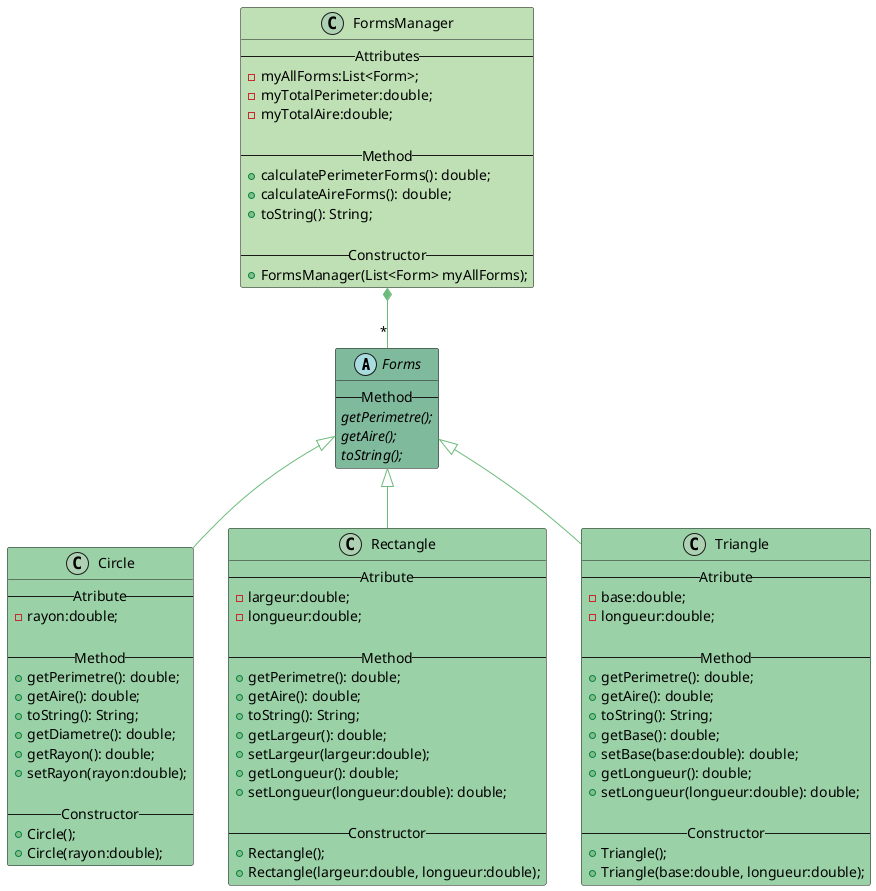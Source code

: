 @startuml

abstract class Forms #80BA9D {
    --Method--
    {abstract} getPerimetre();
    {abstract} getAire();
    {abstract} toString();
}

class Circle #9BD1A7 {
    --Atribute--
    -rayon:double;

    --Method--
    +getPerimetre(): double;
    +getAire(): double;
    +toString(): String;
    +getDiametre(): double;
    +getRayon(): double;
    +setRayon(rayon:double);

    --Constructor--
    +Circle();
    +Circle(rayon:double);
}

class Rectangle #9BD1A7 {
    --Atribute--
    -largeur:double;
    -longueur:double;

    --Method--
    +getPerimetre(): double;
    +getAire(): double;
    +toString(): String;
    +getLargeur(): double;
    +setLargeur(largeur:double);
    +getLongueur(): double;
    +setLongueur(longueur:double): double;

    --Constructor--
    +Rectangle();
    +Rectangle(largeur:double, longueur:double);
}

class Triangle #9BD1A7 {
    --Atribute--
    -base:double;
    -longueur:double;

    --Method--
    +getPerimetre(): double;
    +getAire(): double;
    +toString(): String;
    +getBase(): double;
    +setBase(base:double): double;
    +getLongueur(): double;
    +setLongueur(longueur:double): double;

    --Constructor--
    +Triangle();
    +Triangle(base:double, longueur:double);
}

class FormsManager #BEE0B4 {
    --Attributes--
    -myAllForms:List<Form>;
    -myTotalPerimeter:double;
    -myTotalAire:double;

    --Method--
    +calculatePerimeterForms(): double;
    +calculateAireForms(): double;
    +toString(): String;

    --Constructor--
    +FormsManager(List<Form> myAllForms);
}

Forms <|-- Circle #6CBB7A
Forms <|-- Rectangle #6CBB7A
Forms <|-- Triangle #6CBB7A
FormsManager *-- "*" Forms #6CBB7A

@enduml